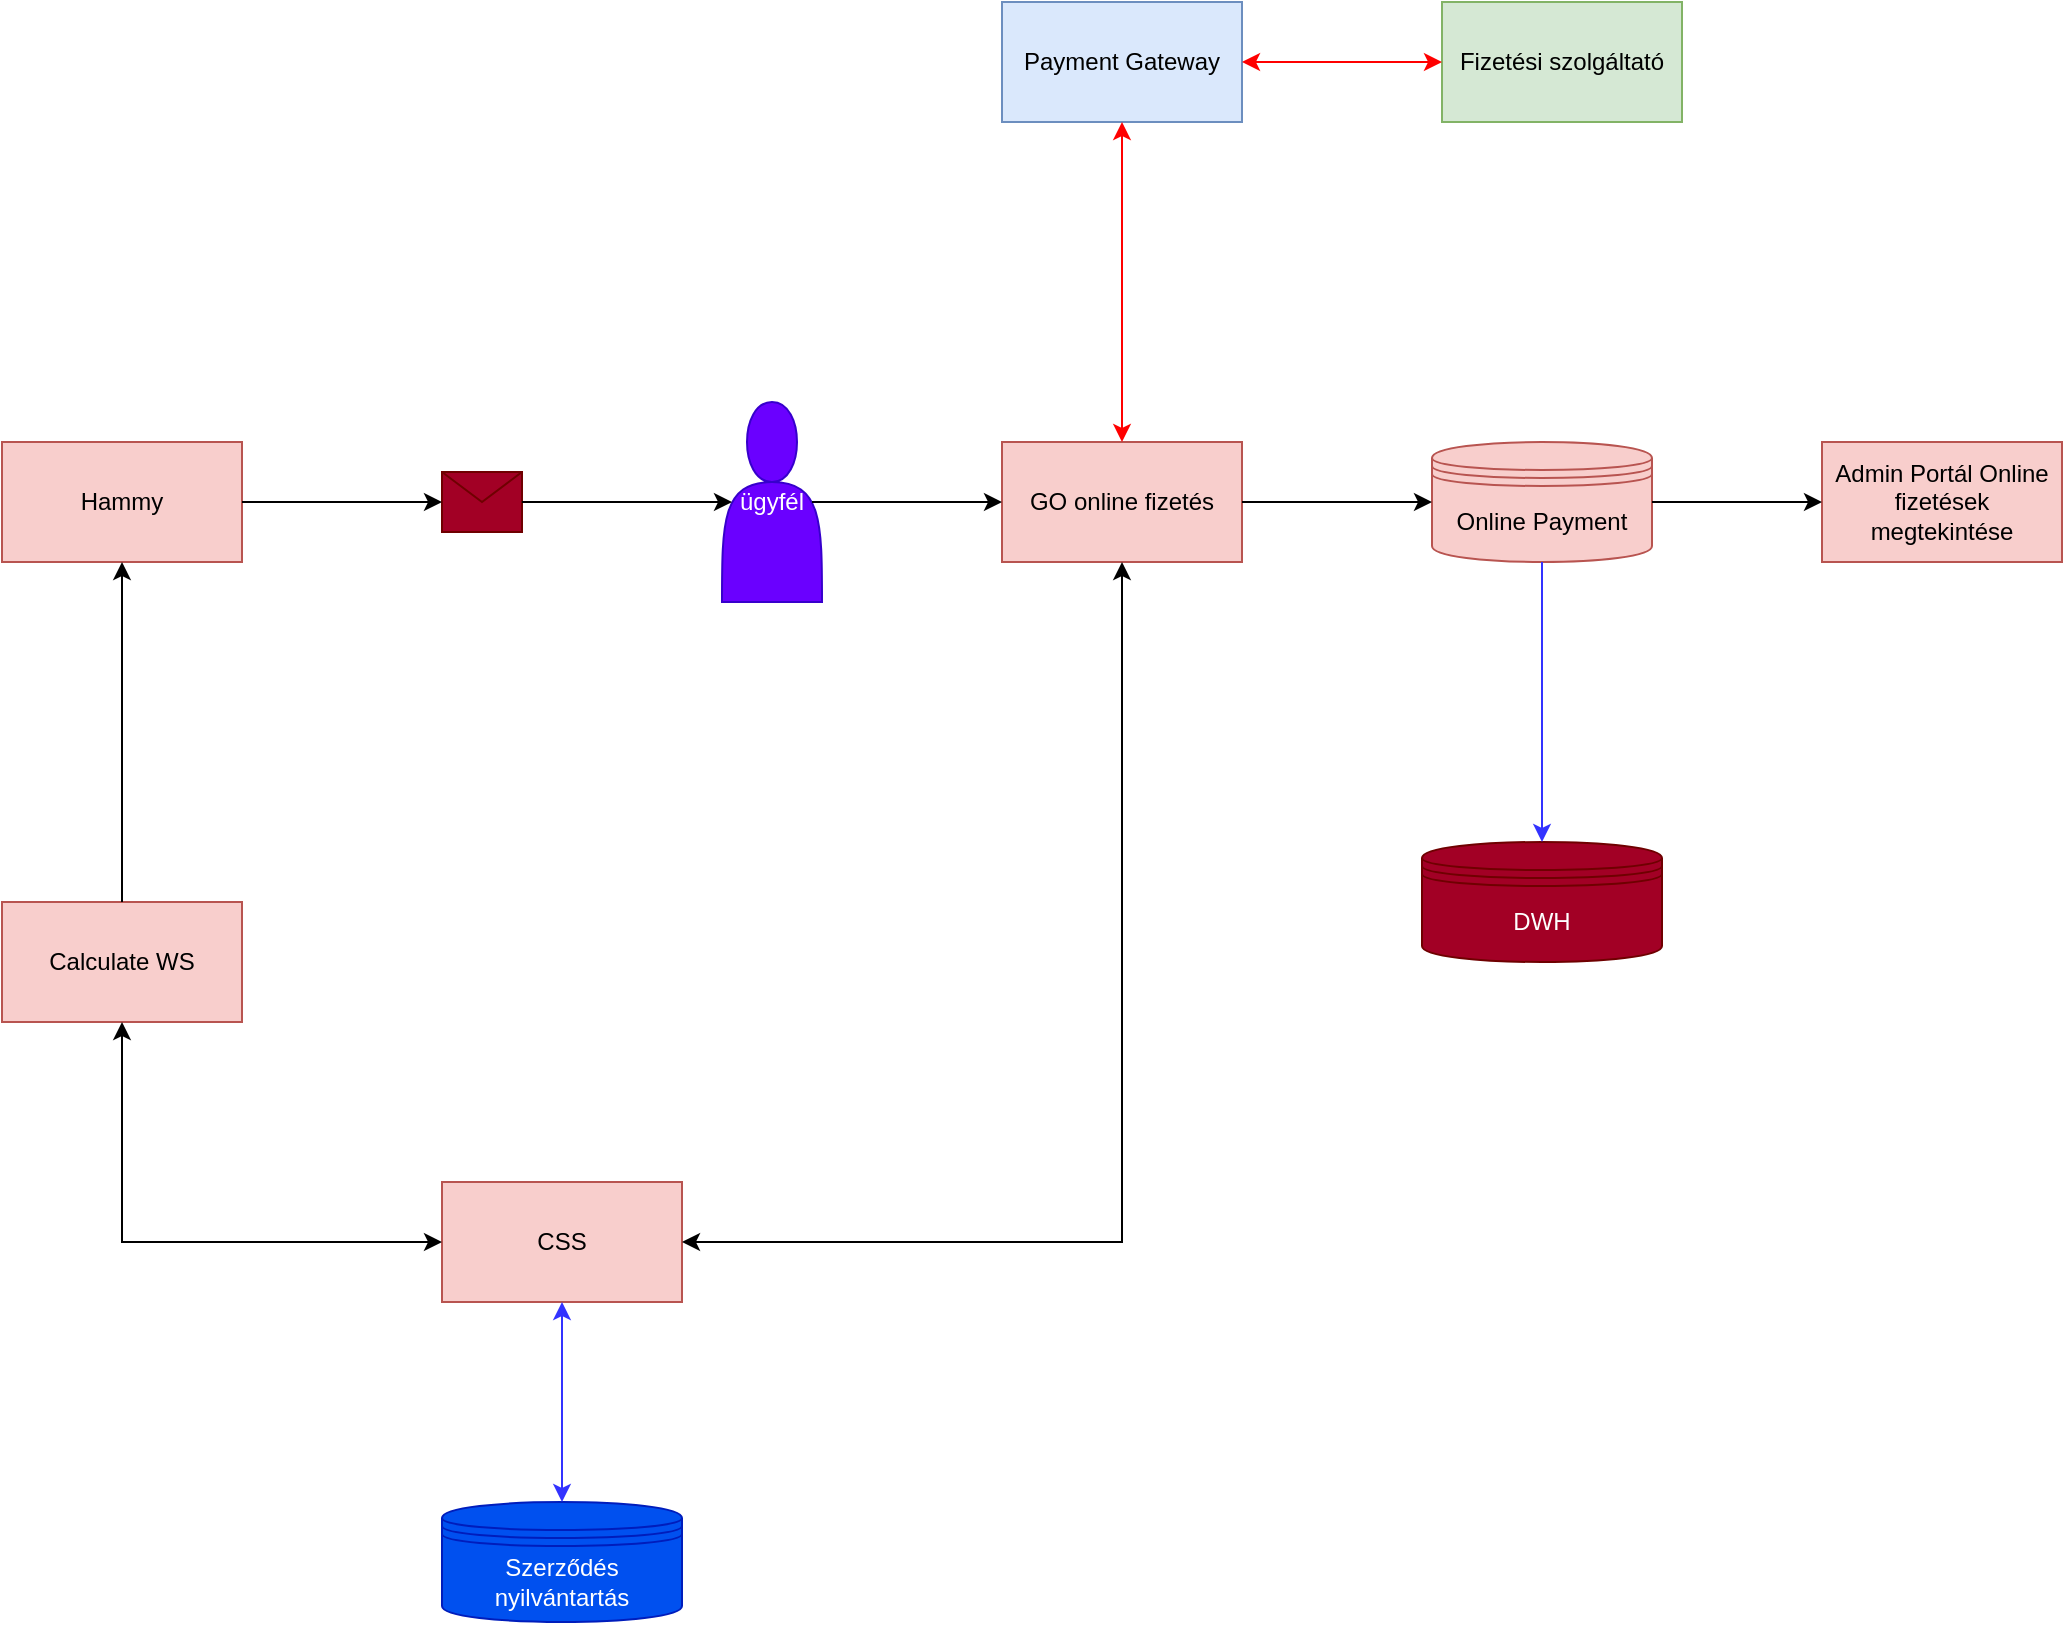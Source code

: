 <mxfile version="21.3.2" type="device">
  <diagram name="Page-1" id="2a216829-ef6e-dabb-86c1-c78162f3ba2b">
    <mxGraphModel dx="2053" dy="1250" grid="1" gridSize="10" guides="1" tooltips="1" connect="1" arrows="1" fold="1" page="1" pageScale="1" pageWidth="850" pageHeight="1100" background="none" math="0" shadow="0">
      <root>
        <mxCell id="0" />
        <mxCell id="1" parent="0" />
        <mxCell id="7a84cebc1def654-4" value="" style="shape=message;whiteSpace=wrap;html=1;fillColor=#a20025;fontColor=#ffffff;strokeColor=#6F0000;" parent="1" vertex="1">
          <mxGeometry x="270" y="295" width="40" height="30" as="geometry" />
        </mxCell>
        <mxCell id="o2-MueiNVbqEWJGhFptz-1" value="Hammy" style="rounded=0;whiteSpace=wrap;html=1;fillColor=#f8cecc;strokeColor=#b85450;" parent="1" vertex="1">
          <mxGeometry x="50" y="280" width="120" height="60" as="geometry" />
        </mxCell>
        <mxCell id="o2-MueiNVbqEWJGhFptz-2" value="Calculate WS" style="rounded=0;whiteSpace=wrap;html=1;fillColor=#f8cecc;strokeColor=#b85450;" parent="1" vertex="1">
          <mxGeometry x="50" y="510" width="120" height="60" as="geometry" />
        </mxCell>
        <mxCell id="o2-MueiNVbqEWJGhFptz-5" value="CSS" style="rounded=0;whiteSpace=wrap;html=1;fillColor=#f8cecc;strokeColor=#b85450;" parent="1" vertex="1">
          <mxGeometry x="270" y="650" width="120" height="60" as="geometry" />
        </mxCell>
        <mxCell id="o2-MueiNVbqEWJGhFptz-6" value="GO online fizetés" style="rounded=0;whiteSpace=wrap;html=1;fillColor=#f8cecc;strokeColor=#b85450;" parent="1" vertex="1">
          <mxGeometry x="550" y="280" width="120" height="60" as="geometry" />
        </mxCell>
        <mxCell id="o2-MueiNVbqEWJGhFptz-7" value="Payment Gateway" style="rounded=0;whiteSpace=wrap;html=1;fillColor=#dae8fc;strokeColor=#6c8ebf;" parent="1" vertex="1">
          <mxGeometry x="550" y="60" width="120" height="60" as="geometry" />
        </mxCell>
        <mxCell id="o2-MueiNVbqEWJGhFptz-8" value="Fizetési szolgáltató" style="rounded=0;whiteSpace=wrap;html=1;fillColor=#d5e8d4;strokeColor=#82b366;" parent="1" vertex="1">
          <mxGeometry x="770" y="60" width="120" height="60" as="geometry" />
        </mxCell>
        <mxCell id="o2-MueiNVbqEWJGhFptz-9" value="Admin Portál Online fizetések megtekintése" style="rounded=0;whiteSpace=wrap;html=1;fillColor=#f8cecc;strokeColor=#b85450;" parent="1" vertex="1">
          <mxGeometry x="960" y="280" width="120" height="60" as="geometry" />
        </mxCell>
        <mxCell id="o2-MueiNVbqEWJGhFptz-10" value="Online Payment" style="shape=datastore;whiteSpace=wrap;html=1;fillColor=#f8cecc;strokeColor=#b85450;" parent="1" vertex="1">
          <mxGeometry x="765" y="280" width="110" height="60" as="geometry" />
        </mxCell>
        <mxCell id="o2-MueiNVbqEWJGhFptz-12" value="Szerződés nyilvántartás" style="shape=datastore;whiteSpace=wrap;html=1;fillColor=#0050ef;fontColor=#ffffff;strokeColor=#001DBC;" parent="1" vertex="1">
          <mxGeometry x="270" y="810" width="120" height="60" as="geometry" />
        </mxCell>
        <mxCell id="o2-MueiNVbqEWJGhFptz-13" value="ügyfél" style="shape=actor;whiteSpace=wrap;html=1;fillColor=#6a00ff;fontColor=#ffffff;strokeColor=#3700CC;" parent="1" vertex="1">
          <mxGeometry x="410" y="260" width="50" height="100" as="geometry" />
        </mxCell>
        <mxCell id="o2-MueiNVbqEWJGhFptz-14" value="" style="endArrow=classic;html=1;rounded=0;exitX=0.5;exitY=0;exitDx=0;exitDy=0;entryX=0.5;entryY=1;entryDx=0;entryDy=0;" parent="1" source="o2-MueiNVbqEWJGhFptz-2" target="o2-MueiNVbqEWJGhFptz-1" edge="1">
          <mxGeometry width="50" height="50" relative="1" as="geometry">
            <mxPoint x="80" y="460" as="sourcePoint" />
            <mxPoint x="130" y="410" as="targetPoint" />
          </mxGeometry>
        </mxCell>
        <mxCell id="o2-MueiNVbqEWJGhFptz-16" value="" style="endArrow=classic;startArrow=classic;html=1;rounded=0;entryX=0.5;entryY=1;entryDx=0;entryDy=0;exitX=0;exitY=0.5;exitDx=0;exitDy=0;" parent="1" source="o2-MueiNVbqEWJGhFptz-5" target="o2-MueiNVbqEWJGhFptz-2" edge="1">
          <mxGeometry width="50" height="50" relative="1" as="geometry">
            <mxPoint x="90" y="690" as="sourcePoint" />
            <mxPoint x="140" y="640" as="targetPoint" />
            <Array as="points">
              <mxPoint x="110" y="680" />
            </Array>
          </mxGeometry>
        </mxCell>
        <mxCell id="o2-MueiNVbqEWJGhFptz-17" value="" style="endArrow=classic;html=1;rounded=0;entryX=0;entryY=0.5;entryDx=0;entryDy=0;exitX=1;exitY=0.5;exitDx=0;exitDy=0;" parent="1" source="o2-MueiNVbqEWJGhFptz-1" target="7a84cebc1def654-4" edge="1">
          <mxGeometry width="50" height="50" relative="1" as="geometry">
            <mxPoint x="180" y="400" as="sourcePoint" />
            <mxPoint x="230" y="350" as="targetPoint" />
          </mxGeometry>
        </mxCell>
        <mxCell id="o2-MueiNVbqEWJGhFptz-18" value="" style="endArrow=classic;html=1;rounded=0;exitX=1;exitY=0.5;exitDx=0;exitDy=0;entryX=0.1;entryY=0.5;entryDx=0;entryDy=0;entryPerimeter=0;" parent="1" source="7a84cebc1def654-4" target="o2-MueiNVbqEWJGhFptz-13" edge="1">
          <mxGeometry width="50" height="50" relative="1" as="geometry">
            <mxPoint x="330" y="440" as="sourcePoint" />
            <mxPoint x="380" y="390" as="targetPoint" />
          </mxGeometry>
        </mxCell>
        <mxCell id="o2-MueiNVbqEWJGhFptz-20" value="" style="endArrow=classic;html=1;rounded=0;exitX=0.9;exitY=0.5;exitDx=0;exitDy=0;exitPerimeter=0;entryX=0;entryY=0.5;entryDx=0;entryDy=0;" parent="1" source="o2-MueiNVbqEWJGhFptz-13" target="o2-MueiNVbqEWJGhFptz-6" edge="1">
          <mxGeometry width="50" height="50" relative="1" as="geometry">
            <mxPoint x="490" y="390" as="sourcePoint" />
            <mxPoint x="540" y="340" as="targetPoint" />
          </mxGeometry>
        </mxCell>
        <mxCell id="o2-MueiNVbqEWJGhFptz-21" value="" style="endArrow=classic;startArrow=classic;html=1;rounded=0;entryX=0.5;entryY=1;entryDx=0;entryDy=0;exitX=1;exitY=0.5;exitDx=0;exitDy=0;" parent="1" source="o2-MueiNVbqEWJGhFptz-5" target="o2-MueiNVbqEWJGhFptz-6" edge="1">
          <mxGeometry width="50" height="50" relative="1" as="geometry">
            <mxPoint x="500" y="560" as="sourcePoint" />
            <mxPoint x="550" y="510" as="targetPoint" />
            <Array as="points">
              <mxPoint x="610" y="680" />
            </Array>
          </mxGeometry>
        </mxCell>
        <mxCell id="o2-MueiNVbqEWJGhFptz-22" value="" style="endArrow=classic;startArrow=classic;html=1;rounded=0;entryX=0.5;entryY=1;entryDx=0;entryDy=0;exitX=0.5;exitY=0;exitDx=0;exitDy=0;strokeColor=#FF0000;" parent="1" source="o2-MueiNVbqEWJGhFptz-6" target="o2-MueiNVbqEWJGhFptz-7" edge="1">
          <mxGeometry width="50" height="50" relative="1" as="geometry">
            <mxPoint x="510" y="230" as="sourcePoint" />
            <mxPoint x="560" y="180" as="targetPoint" />
          </mxGeometry>
        </mxCell>
        <mxCell id="o2-MueiNVbqEWJGhFptz-23" value="" style="endArrow=classic;startArrow=classic;html=1;rounded=0;exitX=1;exitY=0.5;exitDx=0;exitDy=0;entryX=0;entryY=0.5;entryDx=0;entryDy=0;strokeColor=#FF0000;" parent="1" source="o2-MueiNVbqEWJGhFptz-7" target="o2-MueiNVbqEWJGhFptz-8" edge="1">
          <mxGeometry width="50" height="50" relative="1" as="geometry">
            <mxPoint x="710" y="140" as="sourcePoint" />
            <mxPoint x="760" y="90" as="targetPoint" />
          </mxGeometry>
        </mxCell>
        <mxCell id="o2-MueiNVbqEWJGhFptz-24" value="DWH" style="shape=datastore;whiteSpace=wrap;html=1;fillColor=#a20025;fontColor=#ffffff;strokeColor=#6F0000;" parent="1" vertex="1">
          <mxGeometry x="760" y="480" width="120" height="60" as="geometry" />
        </mxCell>
        <mxCell id="o2-MueiNVbqEWJGhFptz-26" value="" style="endArrow=classic;html=1;rounded=0;exitX=0.5;exitY=1;exitDx=0;exitDy=0;entryX=0.5;entryY=0;entryDx=0;entryDy=0;strokeColor=#3333FF;" parent="1" source="o2-MueiNVbqEWJGhFptz-10" target="o2-MueiNVbqEWJGhFptz-24" edge="1">
          <mxGeometry width="50" height="50" relative="1" as="geometry">
            <mxPoint x="860" y="500" as="sourcePoint" />
            <mxPoint x="910" y="450" as="targetPoint" />
          </mxGeometry>
        </mxCell>
        <mxCell id="o2-MueiNVbqEWJGhFptz-27" value="" style="endArrow=classic;html=1;rounded=0;exitX=1;exitY=0.5;exitDx=0;exitDy=0;entryX=0;entryY=0.5;entryDx=0;entryDy=0;" parent="1" source="o2-MueiNVbqEWJGhFptz-6" target="o2-MueiNVbqEWJGhFptz-10" edge="1">
          <mxGeometry width="50" height="50" relative="1" as="geometry">
            <mxPoint x="680" y="410" as="sourcePoint" />
            <mxPoint x="730" y="360" as="targetPoint" />
          </mxGeometry>
        </mxCell>
        <mxCell id="o2-MueiNVbqEWJGhFptz-29" value="" style="endArrow=classic;startArrow=classic;html=1;rounded=0;entryX=0.5;entryY=1;entryDx=0;entryDy=0;exitX=0.5;exitY=0;exitDx=0;exitDy=0;strokeColor=#3333FF;" parent="1" source="o2-MueiNVbqEWJGhFptz-12" target="o2-MueiNVbqEWJGhFptz-5" edge="1">
          <mxGeometry width="50" height="50" relative="1" as="geometry">
            <mxPoint x="260" y="790" as="sourcePoint" />
            <mxPoint x="310" y="740" as="targetPoint" />
          </mxGeometry>
        </mxCell>
        <mxCell id="o2-MueiNVbqEWJGhFptz-30" value="" style="endArrow=classic;html=1;rounded=0;exitX=1;exitY=0.5;exitDx=0;exitDy=0;" parent="1" source="o2-MueiNVbqEWJGhFptz-10" edge="1">
          <mxGeometry width="50" height="50" relative="1" as="geometry">
            <mxPoint x="910" y="360" as="sourcePoint" />
            <mxPoint x="960" y="310" as="targetPoint" />
          </mxGeometry>
        </mxCell>
      </root>
    </mxGraphModel>
  </diagram>
</mxfile>
